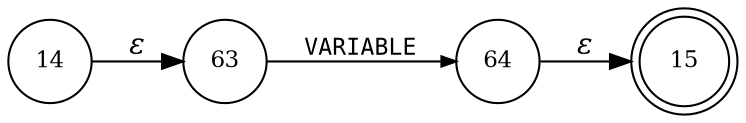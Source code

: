 digraph ATN {
rankdir=LR;
s15[fontsize=11, label="15", shape=doublecircle, fixedsize=true, width=.6];
s64[fontsize=11,label="64", shape=circle, fixedsize=true, width=.55, peripheries=1];
s14[fontsize=11,label="14", shape=circle, fixedsize=true, width=.55, peripheries=1];
s63[fontsize=11,label="63", shape=circle, fixedsize=true, width=.55, peripheries=1];
s14 -> s63 [fontname="Times-Italic", label="&epsilon;"];
s63 -> s64 [fontsize=11, fontname="Courier", arrowsize=.7, label = "VARIABLE", arrowhead = normal];
s64 -> s15 [fontname="Times-Italic", label="&epsilon;"];
}
